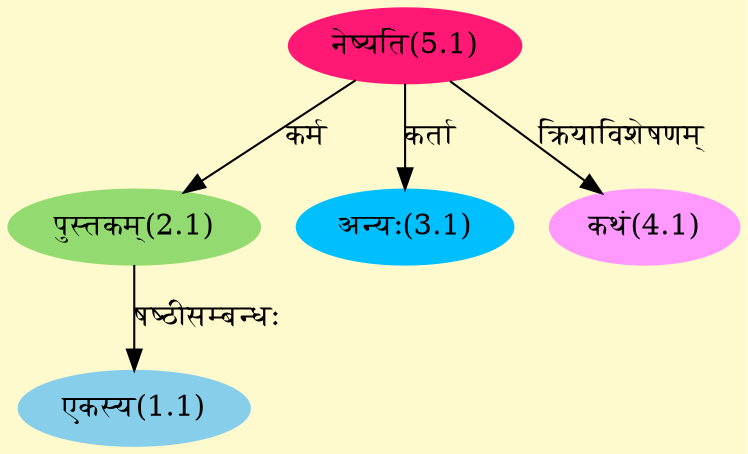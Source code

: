 digraph G{
rankdir=BT;
 compound=true;
 bgcolor="lemonchiffon1";
Node1_1 [style=filled, color="#87CEEB" label = "एकस्य(1.1)"]
Node2_1 [style=filled, color="#93DB70" label = "पुस्तकम्(2.1)"]
Node5_1 [style=filled, color="#FF1975" label = "नेष्यति(5.1)"]
Node3_1 [style=filled, color="#00BFFF" label = "अन्यः(3.1)"]
Node4_1 [style=filled, color="#FF99FF" label = "कथं(4.1)"]
/* Start of Relations section */

Node1_1 -> Node2_1 [  label="षष्ठीसम्बन्धः"  dir="back" ]
Node2_1 -> Node5_1 [  label="कर्म"  dir="back" ]
Node3_1 -> Node5_1 [  label="कर्ता"  dir="back" ]
Node4_1 -> Node5_1 [  label="क्रियाविशेषणम्"  dir="back" ]
}
